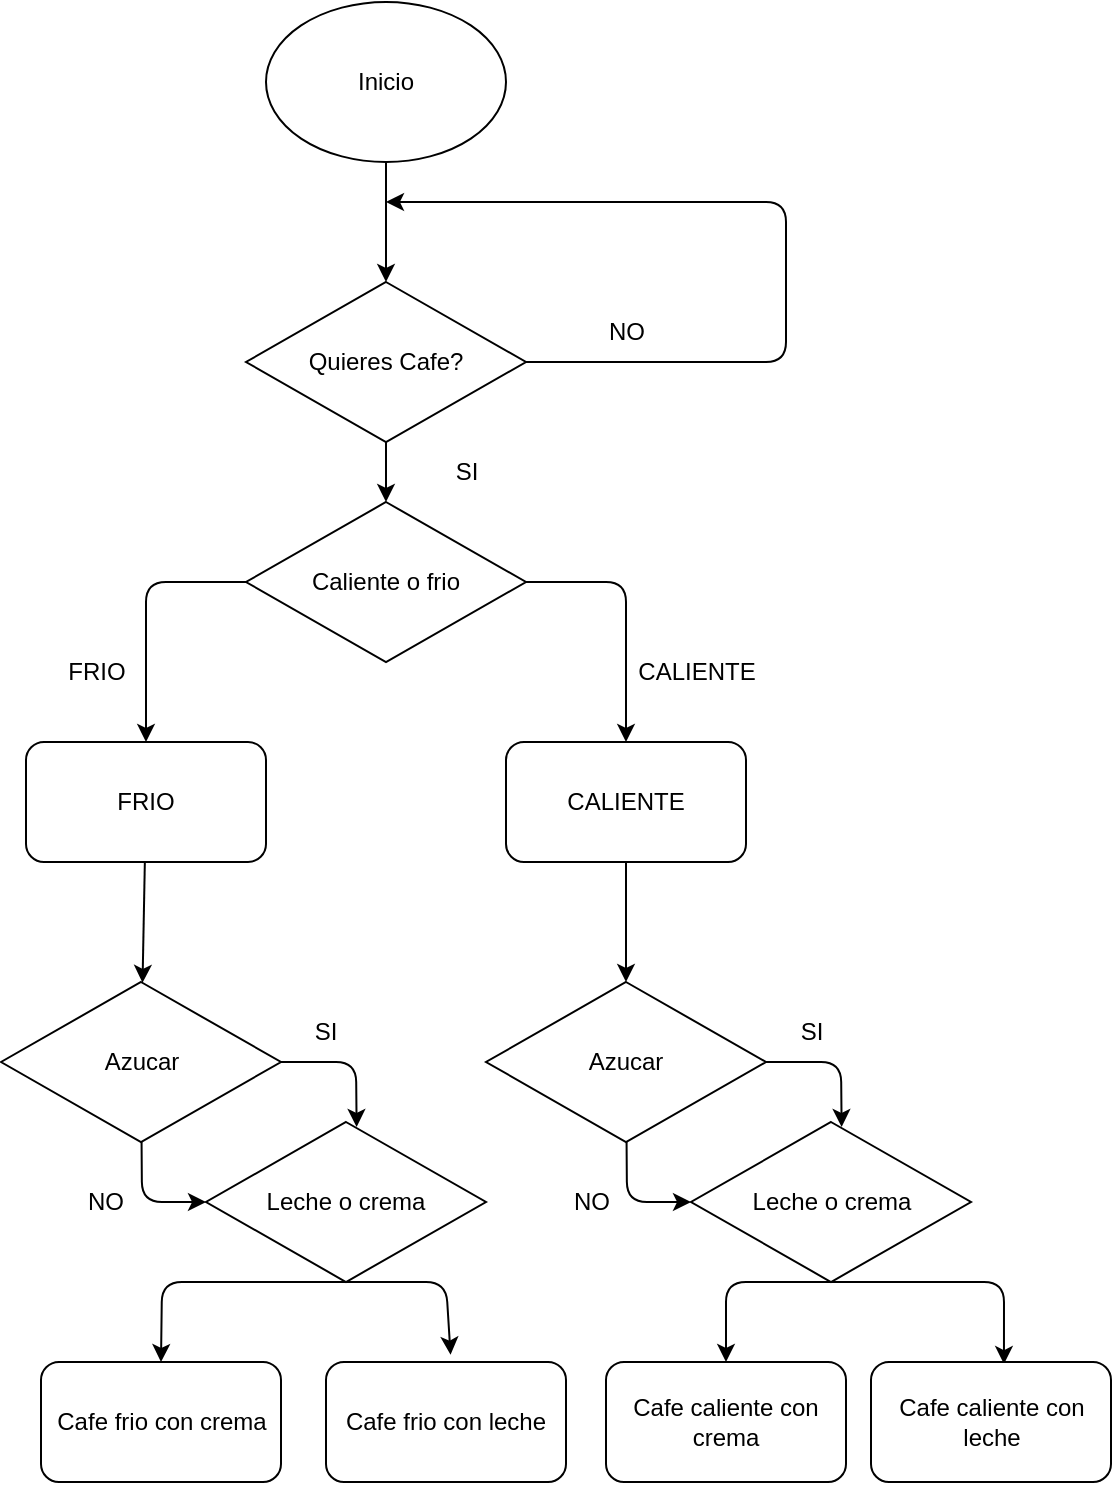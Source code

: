 <mxfile>
    <diagram id="81-pJ67D6YRPMc56KHy_" name="Page-1">
        <mxGraphModel dx="662" dy="467" grid="1" gridSize="10" guides="1" tooltips="1" connect="1" arrows="1" fold="1" page="1" pageScale="1" pageWidth="1200" pageHeight="1600" math="0" shadow="0">
            <root>
                <mxCell id="0"/>
                <mxCell id="1" parent="0"/>
                <mxCell id="7" value="" style="edgeStyle=none;html=1;" parent="1" source="2" target="3" edge="1">
                    <mxGeometry relative="1" as="geometry"/>
                </mxCell>
                <mxCell id="2" value="Inicio" style="ellipse;whiteSpace=wrap;html=1;" parent="1" vertex="1">
                    <mxGeometry x="220" y="50" width="120" height="80" as="geometry"/>
                </mxCell>
                <mxCell id="8" style="edgeStyle=none;html=1;" parent="1" source="3" edge="1">
                    <mxGeometry relative="1" as="geometry">
                        <mxPoint x="280" y="150" as="targetPoint"/>
                        <Array as="points">
                            <mxPoint x="480" y="230"/>
                            <mxPoint x="480" y="150"/>
                        </Array>
                    </mxGeometry>
                </mxCell>
                <mxCell id="10" value="" style="edgeStyle=none;html=1;" parent="1" source="3" target="4" edge="1">
                    <mxGeometry relative="1" as="geometry"/>
                </mxCell>
                <mxCell id="3" value="Quieres Cafe?" style="rhombus;whiteSpace=wrap;html=1;labelBackgroundColor=none;rounded=0;" parent="1" vertex="1">
                    <mxGeometry x="210" y="190" width="140" height="80" as="geometry"/>
                </mxCell>
                <mxCell id="14" style="edgeStyle=none;html=1;exitX=0;exitY=0.5;exitDx=0;exitDy=0;entryX=0.5;entryY=0;entryDx=0;entryDy=0;" parent="1" source="4" target="12" edge="1">
                    <mxGeometry relative="1" as="geometry">
                        <Array as="points">
                            <mxPoint x="160" y="340"/>
                        </Array>
                    </mxGeometry>
                </mxCell>
                <mxCell id="15" style="edgeStyle=none;html=1;exitX=1;exitY=0.5;exitDx=0;exitDy=0;entryX=0.5;entryY=0;entryDx=0;entryDy=0;" parent="1" source="4" target="13" edge="1">
                    <mxGeometry relative="1" as="geometry">
                        <Array as="points">
                            <mxPoint x="400" y="340"/>
                        </Array>
                    </mxGeometry>
                </mxCell>
                <mxCell id="4" value="Caliente o frio&lt;br&gt;" style="rhombus;whiteSpace=wrap;html=1;labelBackgroundColor=none;rounded=0;" parent="1" vertex="1">
                    <mxGeometry x="210" y="300" width="140" height="80" as="geometry"/>
                </mxCell>
                <mxCell id="26" style="edgeStyle=none;html=1;exitX=1;exitY=0.5;exitDx=0;exitDy=0;entryX=0.538;entryY=0.031;entryDx=0;entryDy=0;entryPerimeter=0;" parent="1" source="5" target="25" edge="1">
                    <mxGeometry relative="1" as="geometry">
                        <Array as="points">
                            <mxPoint x="265" y="580"/>
                        </Array>
                    </mxGeometry>
                </mxCell>
                <mxCell id="29" style="edgeStyle=none;html=1;entryX=0;entryY=0.5;entryDx=0;entryDy=0;" parent="1" source="5" target="25" edge="1">
                    <mxGeometry relative="1" as="geometry">
                        <Array as="points">
                            <mxPoint x="158" y="650"/>
                        </Array>
                    </mxGeometry>
                </mxCell>
                <mxCell id="5" value="Azucar" style="rhombus;whiteSpace=wrap;html=1;labelBackgroundColor=none;rounded=0;" parent="1" vertex="1">
                    <mxGeometry x="87.5" y="540" width="140" height="80" as="geometry"/>
                </mxCell>
                <mxCell id="9" value="NO&lt;br&gt;" style="text;html=1;align=center;verticalAlign=middle;resizable=0;points=[];autosize=1;strokeColor=none;fillColor=none;" parent="1" vertex="1">
                    <mxGeometry x="380" y="200" width="40" height="30" as="geometry"/>
                </mxCell>
                <mxCell id="11" value="SI" style="text;html=1;align=center;verticalAlign=middle;resizable=0;points=[];autosize=1;strokeColor=none;fillColor=none;" parent="1" vertex="1">
                    <mxGeometry x="305" y="270" width="30" height="30" as="geometry"/>
                </mxCell>
                <mxCell id="18" value="" style="edgeStyle=none;html=1;" parent="1" source="12" target="5" edge="1">
                    <mxGeometry relative="1" as="geometry"/>
                </mxCell>
                <mxCell id="12" value="FRIO" style="rounded=1;whiteSpace=wrap;html=1;labelBackgroundColor=none;" parent="1" vertex="1">
                    <mxGeometry x="100" y="420" width="120" height="60" as="geometry"/>
                </mxCell>
                <mxCell id="40" value="" style="edgeStyle=none;html=1;" parent="1" source="13" target="35" edge="1">
                    <mxGeometry relative="1" as="geometry"/>
                </mxCell>
                <mxCell id="13" value="CALIENTE" style="rounded=1;whiteSpace=wrap;html=1;labelBackgroundColor=none;" parent="1" vertex="1">
                    <mxGeometry x="340" y="420" width="120" height="60" as="geometry"/>
                </mxCell>
                <mxCell id="23" value="FRIO&lt;br&gt;" style="text;html=1;align=center;verticalAlign=middle;resizable=0;points=[];autosize=1;strokeColor=none;fillColor=none;" parent="1" vertex="1">
                    <mxGeometry x="110" y="370" width="50" height="30" as="geometry"/>
                </mxCell>
                <mxCell id="24" value="CALIENTE" style="text;html=1;align=center;verticalAlign=middle;resizable=0;points=[];autosize=1;strokeColor=none;fillColor=none;" parent="1" vertex="1">
                    <mxGeometry x="395" y="370" width="80" height="30" as="geometry"/>
                </mxCell>
                <mxCell id="49" style="edgeStyle=none;html=1;entryX=0.5;entryY=0;entryDx=0;entryDy=0;exitX=0.5;exitY=1;exitDx=0;exitDy=0;" parent="1" source="25" target="41" edge="1">
                    <mxGeometry relative="1" as="geometry">
                        <Array as="points">
                            <mxPoint x="168" y="690"/>
                        </Array>
                    </mxGeometry>
                </mxCell>
                <mxCell id="54" style="edgeStyle=none;html=1;exitX=0.5;exitY=1;exitDx=0;exitDy=0;entryX=0.519;entryY=-0.061;entryDx=0;entryDy=0;entryPerimeter=0;" parent="1" source="25" target="48" edge="1">
                    <mxGeometry relative="1" as="geometry">
                        <Array as="points">
                            <mxPoint x="310" y="690"/>
                        </Array>
                    </mxGeometry>
                </mxCell>
                <mxCell id="25" value="Leche o crema" style="rhombus;whiteSpace=wrap;html=1;labelBackgroundColor=none;rounded=0;" parent="1" vertex="1">
                    <mxGeometry x="190" y="610" width="140" height="80" as="geometry"/>
                </mxCell>
                <mxCell id="28" value="SI&lt;br&gt;" style="text;html=1;strokeColor=none;fillColor=none;align=center;verticalAlign=middle;whiteSpace=wrap;rounded=0;labelBackgroundColor=none;" parent="1" vertex="1">
                    <mxGeometry x="220" y="550" width="60" height="30" as="geometry"/>
                </mxCell>
                <mxCell id="31" value="NO" style="text;html=1;strokeColor=none;fillColor=none;align=center;verticalAlign=middle;whiteSpace=wrap;rounded=0;labelBackgroundColor=none;" parent="1" vertex="1">
                    <mxGeometry x="110" y="635" width="60" height="30" as="geometry"/>
                </mxCell>
                <mxCell id="33" style="edgeStyle=none;html=1;exitX=1;exitY=0.5;exitDx=0;exitDy=0;entryX=0.538;entryY=0.031;entryDx=0;entryDy=0;entryPerimeter=0;" parent="1" source="35" target="36" edge="1">
                    <mxGeometry relative="1" as="geometry">
                        <Array as="points">
                            <mxPoint x="507.5" y="580"/>
                        </Array>
                    </mxGeometry>
                </mxCell>
                <mxCell id="34" style="edgeStyle=none;html=1;entryX=0;entryY=0.5;entryDx=0;entryDy=0;" parent="1" source="35" target="36" edge="1">
                    <mxGeometry relative="1" as="geometry">
                        <Array as="points">
                            <mxPoint x="400.5" y="650"/>
                        </Array>
                    </mxGeometry>
                </mxCell>
                <mxCell id="35" value="Azucar" style="rhombus;whiteSpace=wrap;html=1;labelBackgroundColor=none;rounded=0;" parent="1" vertex="1">
                    <mxGeometry x="330" y="540" width="140" height="80" as="geometry"/>
                </mxCell>
                <mxCell id="55" style="edgeStyle=none;html=1;exitX=0.5;exitY=1;exitDx=0;exitDy=0;entryX=0.5;entryY=0;entryDx=0;entryDy=0;" parent="1" source="36" target="52" edge="1">
                    <mxGeometry relative="1" as="geometry">
                        <Array as="points">
                            <mxPoint x="450" y="690"/>
                        </Array>
                    </mxGeometry>
                </mxCell>
                <mxCell id="56" style="edgeStyle=none;html=1;exitX=0.5;exitY=1;exitDx=0;exitDy=0;entryX=0.554;entryY=0.017;entryDx=0;entryDy=0;entryPerimeter=0;" parent="1" source="36" target="53" edge="1">
                    <mxGeometry relative="1" as="geometry">
                        <Array as="points">
                            <mxPoint x="589" y="690"/>
                        </Array>
                    </mxGeometry>
                </mxCell>
                <mxCell id="36" value="Leche o crema" style="rhombus;whiteSpace=wrap;html=1;labelBackgroundColor=none;rounded=0;" parent="1" vertex="1">
                    <mxGeometry x="432.5" y="610" width="140" height="80" as="geometry"/>
                </mxCell>
                <mxCell id="37" value="SI&lt;br&gt;" style="text;html=1;strokeColor=none;fillColor=none;align=center;verticalAlign=middle;whiteSpace=wrap;rounded=0;labelBackgroundColor=none;" parent="1" vertex="1">
                    <mxGeometry x="462.5" y="550" width="60" height="30" as="geometry"/>
                </mxCell>
                <mxCell id="38" value="NO" style="text;html=1;strokeColor=none;fillColor=none;align=center;verticalAlign=middle;whiteSpace=wrap;rounded=0;labelBackgroundColor=none;" parent="1" vertex="1">
                    <mxGeometry x="352.5" y="635" width="60" height="30" as="geometry"/>
                </mxCell>
                <mxCell id="41" value="Cafe frio con crema" style="rounded=1;whiteSpace=wrap;html=1;labelBackgroundColor=none;" parent="1" vertex="1">
                    <mxGeometry x="107.5" y="730" width="120" height="60" as="geometry"/>
                </mxCell>
                <mxCell id="48" value="Cafe frio con leche" style="rounded=1;whiteSpace=wrap;html=1;labelBackgroundColor=none;" parent="1" vertex="1">
                    <mxGeometry x="250" y="730" width="120" height="60" as="geometry"/>
                </mxCell>
                <mxCell id="52" value="Cafe caliente con crema" style="rounded=1;whiteSpace=wrap;html=1;labelBackgroundColor=none;" parent="1" vertex="1">
                    <mxGeometry x="390" y="730" width="120" height="60" as="geometry"/>
                </mxCell>
                <mxCell id="53" value="Cafe caliente con leche" style="rounded=1;whiteSpace=wrap;html=1;labelBackgroundColor=none;" parent="1" vertex="1">
                    <mxGeometry x="522.5" y="730" width="120" height="60" as="geometry"/>
                </mxCell>
            </root>
        </mxGraphModel>
    </diagram>
</mxfile>